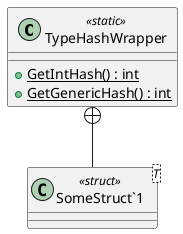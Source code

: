 @startuml
class TypeHashWrapper <<static>> {
    + {static} GetIntHash() : int
    + {static} GetGenericHash() : int
}
class "SomeStruct`1"<T> <<struct>> {
}
TypeHashWrapper +-- "SomeStruct`1"
@enduml
